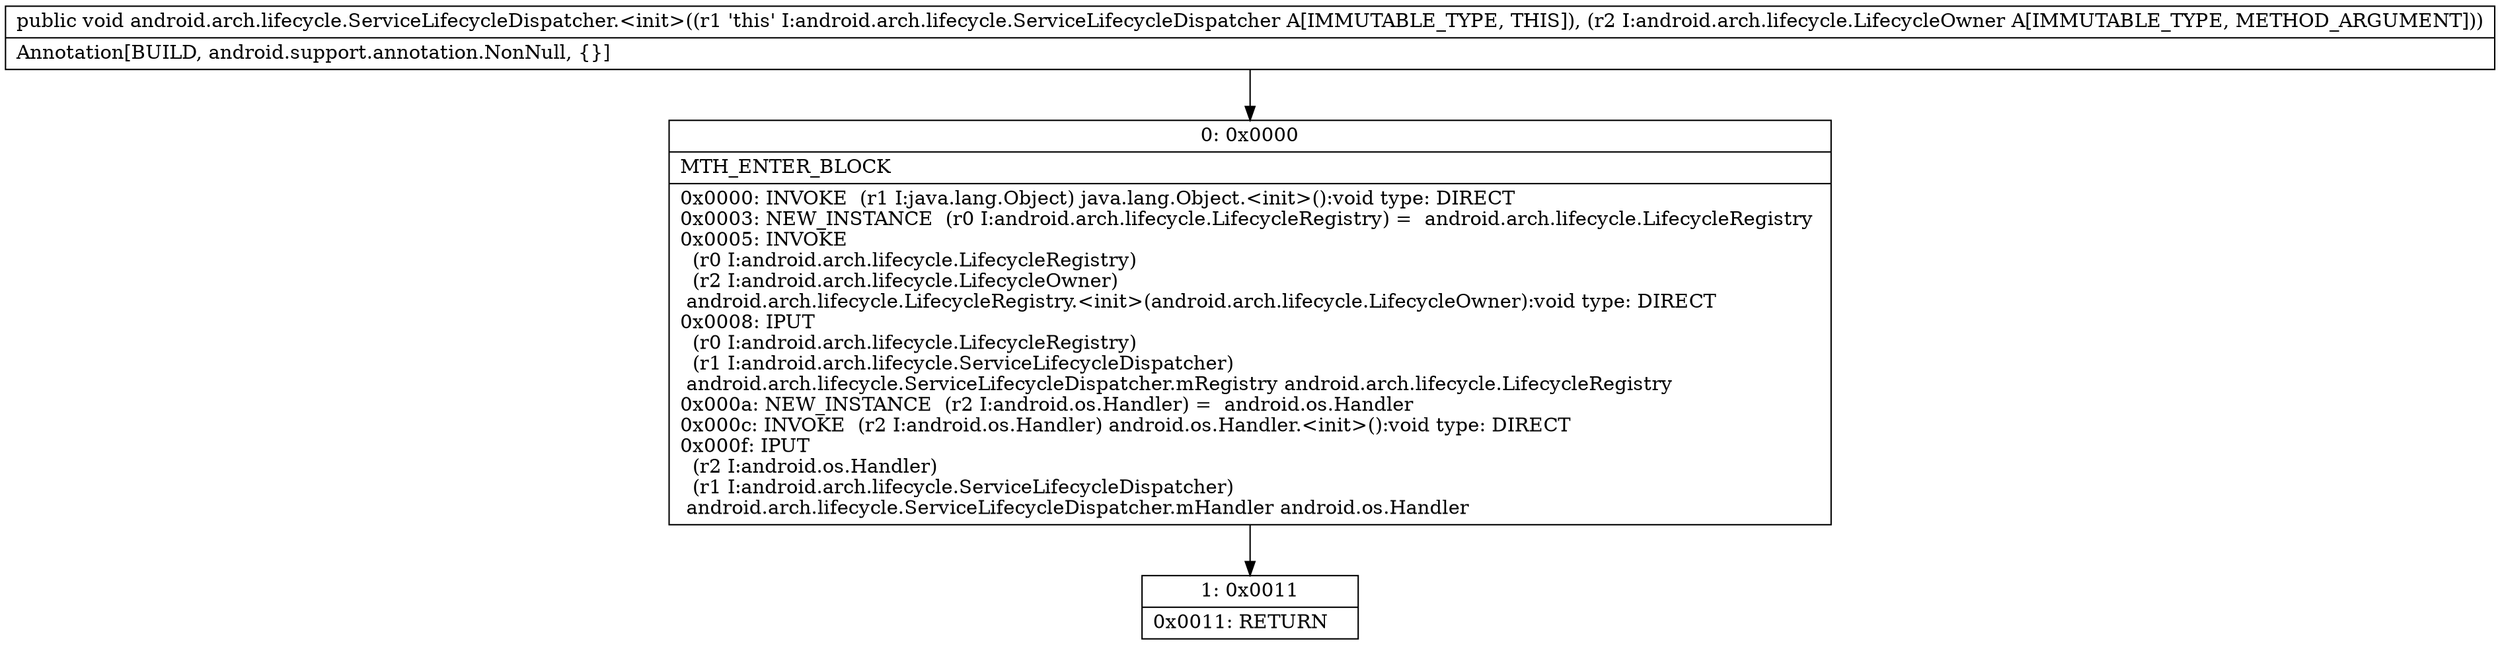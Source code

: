 digraph "CFG forandroid.arch.lifecycle.ServiceLifecycleDispatcher.\<init\>(Landroid\/arch\/lifecycle\/LifecycleOwner;)V" {
Node_0 [shape=record,label="{0\:\ 0x0000|MTH_ENTER_BLOCK\l|0x0000: INVOKE  (r1 I:java.lang.Object) java.lang.Object.\<init\>():void type: DIRECT \l0x0003: NEW_INSTANCE  (r0 I:android.arch.lifecycle.LifecycleRegistry) =  android.arch.lifecycle.LifecycleRegistry \l0x0005: INVOKE  \l  (r0 I:android.arch.lifecycle.LifecycleRegistry)\l  (r2 I:android.arch.lifecycle.LifecycleOwner)\l android.arch.lifecycle.LifecycleRegistry.\<init\>(android.arch.lifecycle.LifecycleOwner):void type: DIRECT \l0x0008: IPUT  \l  (r0 I:android.arch.lifecycle.LifecycleRegistry)\l  (r1 I:android.arch.lifecycle.ServiceLifecycleDispatcher)\l android.arch.lifecycle.ServiceLifecycleDispatcher.mRegistry android.arch.lifecycle.LifecycleRegistry \l0x000a: NEW_INSTANCE  (r2 I:android.os.Handler) =  android.os.Handler \l0x000c: INVOKE  (r2 I:android.os.Handler) android.os.Handler.\<init\>():void type: DIRECT \l0x000f: IPUT  \l  (r2 I:android.os.Handler)\l  (r1 I:android.arch.lifecycle.ServiceLifecycleDispatcher)\l android.arch.lifecycle.ServiceLifecycleDispatcher.mHandler android.os.Handler \l}"];
Node_1 [shape=record,label="{1\:\ 0x0011|0x0011: RETURN   \l}"];
MethodNode[shape=record,label="{public void android.arch.lifecycle.ServiceLifecycleDispatcher.\<init\>((r1 'this' I:android.arch.lifecycle.ServiceLifecycleDispatcher A[IMMUTABLE_TYPE, THIS]), (r2 I:android.arch.lifecycle.LifecycleOwner A[IMMUTABLE_TYPE, METHOD_ARGUMENT]))  | Annotation[BUILD, android.support.annotation.NonNull, \{\}]\l}"];
MethodNode -> Node_0;
Node_0 -> Node_1;
}

